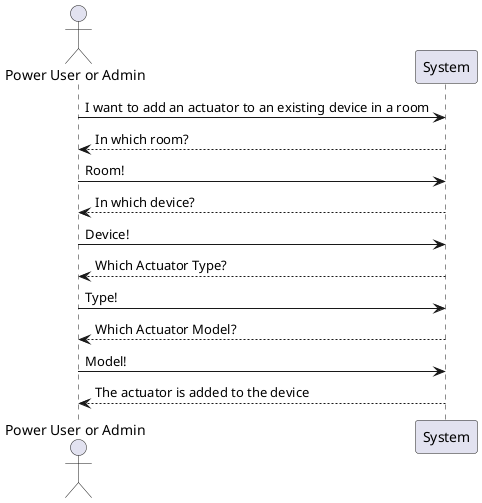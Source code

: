 @startuml
'US12 - As a Power User [or Administrator], I want to add an actuator to an existing
'device in a room. The actuator must be of a model of an existing type of actuator.
!pragma layout smetana

actor "Power User or Admin" as User
participant System

User -> System: I want to add an actuator to an existing device in a room
System --> User: In which room?
User -> System: Room!
System --> User: In which device?
User -> System: Device!
System --> User: Which Actuator Type?
User -> System: Type!
System --> User: Which Actuator Model?
User -> System: Model!
System --> User: The actuator is added to the device

@enduml